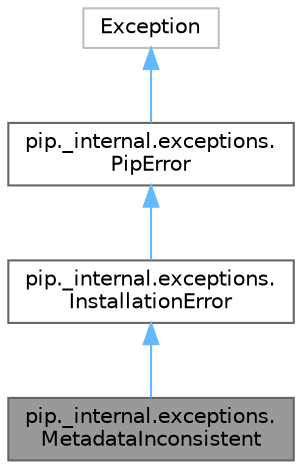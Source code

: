 digraph "pip._internal.exceptions.MetadataInconsistent"
{
 // LATEX_PDF_SIZE
  bgcolor="transparent";
  edge [fontname=Helvetica,fontsize=10,labelfontname=Helvetica,labelfontsize=10];
  node [fontname=Helvetica,fontsize=10,shape=box,height=0.2,width=0.4];
  Node1 [id="Node000001",label="pip._internal.exceptions.\lMetadataInconsistent",height=0.2,width=0.4,color="gray40", fillcolor="grey60", style="filled", fontcolor="black",tooltip=" "];
  Node2 -> Node1 [id="edge4_Node000001_Node000002",dir="back",color="steelblue1",style="solid",tooltip=" "];
  Node2 [id="Node000002",label="pip._internal.exceptions.\lInstallationError",height=0.2,width=0.4,color="gray40", fillcolor="white", style="filled",URL="$d0/d44/classpip_1_1__internal_1_1exceptions_1_1InstallationError.html",tooltip=" "];
  Node3 -> Node2 [id="edge5_Node000002_Node000003",dir="back",color="steelblue1",style="solid",tooltip=" "];
  Node3 [id="Node000003",label="pip._internal.exceptions.\lPipError",height=0.2,width=0.4,color="gray40", fillcolor="white", style="filled",URL="$d8/d07/classpip_1_1__internal_1_1exceptions_1_1PipError.html",tooltip=" "];
  Node4 -> Node3 [id="edge6_Node000003_Node000004",dir="back",color="steelblue1",style="solid",tooltip=" "];
  Node4 [id="Node000004",label="Exception",height=0.2,width=0.4,color="grey75", fillcolor="white", style="filled",URL="$d4/d67/classException.html",tooltip=" "];
}
